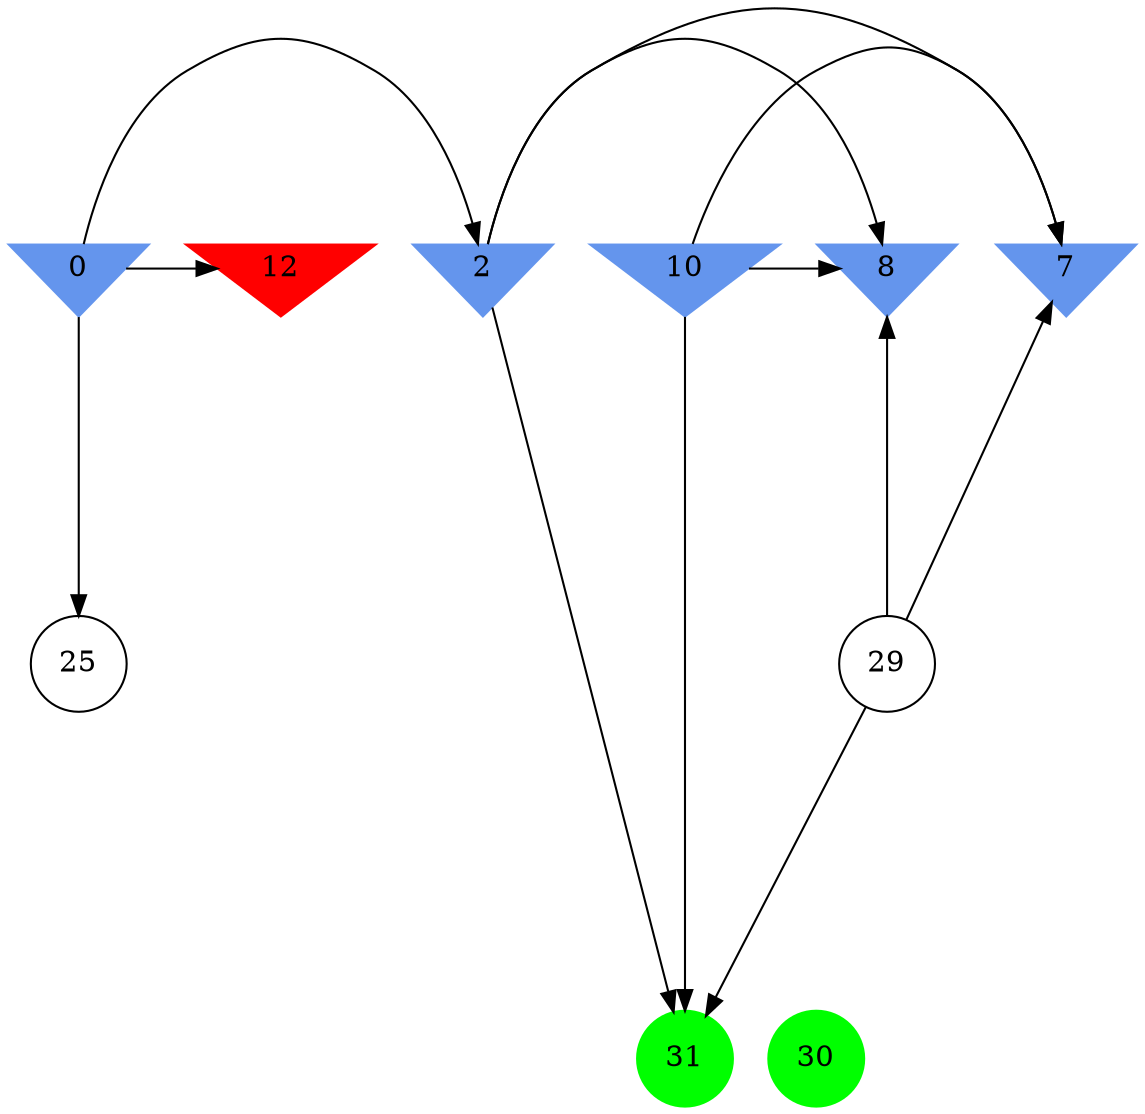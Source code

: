 digraph brain {
	ranksep=2.0;
	0 [shape=invtriangle,style=filled,color=cornflowerblue];
	2 [shape=invtriangle,style=filled,color=cornflowerblue];
	7 [shape=invtriangle,style=filled,color=cornflowerblue];
	8 [shape=invtriangle,style=filled,color=cornflowerblue];
	10 [shape=invtriangle,style=filled,color=cornflowerblue];
	12 [shape=invtriangle,style=filled,color=red];
	25 [shape=circle,color=black];
	29 [shape=circle,color=black];
	30 [shape=circle,style=filled,color=green];
	31 [shape=circle,style=filled,color=green];
	0	->	12;
	0	->	2;
	0	->	25;
	2	->	7;
	2	->	31;
	2	->	8;
	29	->	7;
	29	->	31;
	29	->	8;
	10	->	7;
	10	->	31;
	10	->	8;
	{ rank=same; 0; 2; 7; 8; 10; 12; }
	{ rank=same; 25; 29; }
	{ rank=same; 30; 31; }
}
